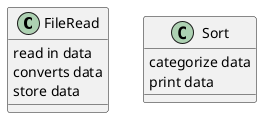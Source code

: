 @startuml

class FileRead{
read in data
converts data
store data
}
class Sort{
categorize data
print data
}
@enduml
